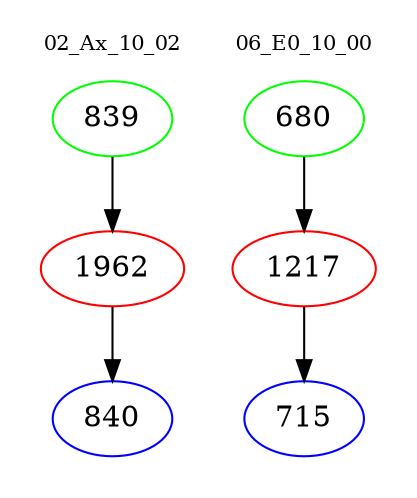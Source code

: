 digraph{
subgraph cluster_0 {
color = white
label = "02_Ax_10_02";
fontsize=10;
T0_839 [label="839", color="green"]
T0_839 -> T0_1962 [color="black"]
T0_1962 [label="1962", color="red"]
T0_1962 -> T0_840 [color="black"]
T0_840 [label="840", color="blue"]
}
subgraph cluster_1 {
color = white
label = "06_E0_10_00";
fontsize=10;
T1_680 [label="680", color="green"]
T1_680 -> T1_1217 [color="black"]
T1_1217 [label="1217", color="red"]
T1_1217 -> T1_715 [color="black"]
T1_715 [label="715", color="blue"]
}
}
